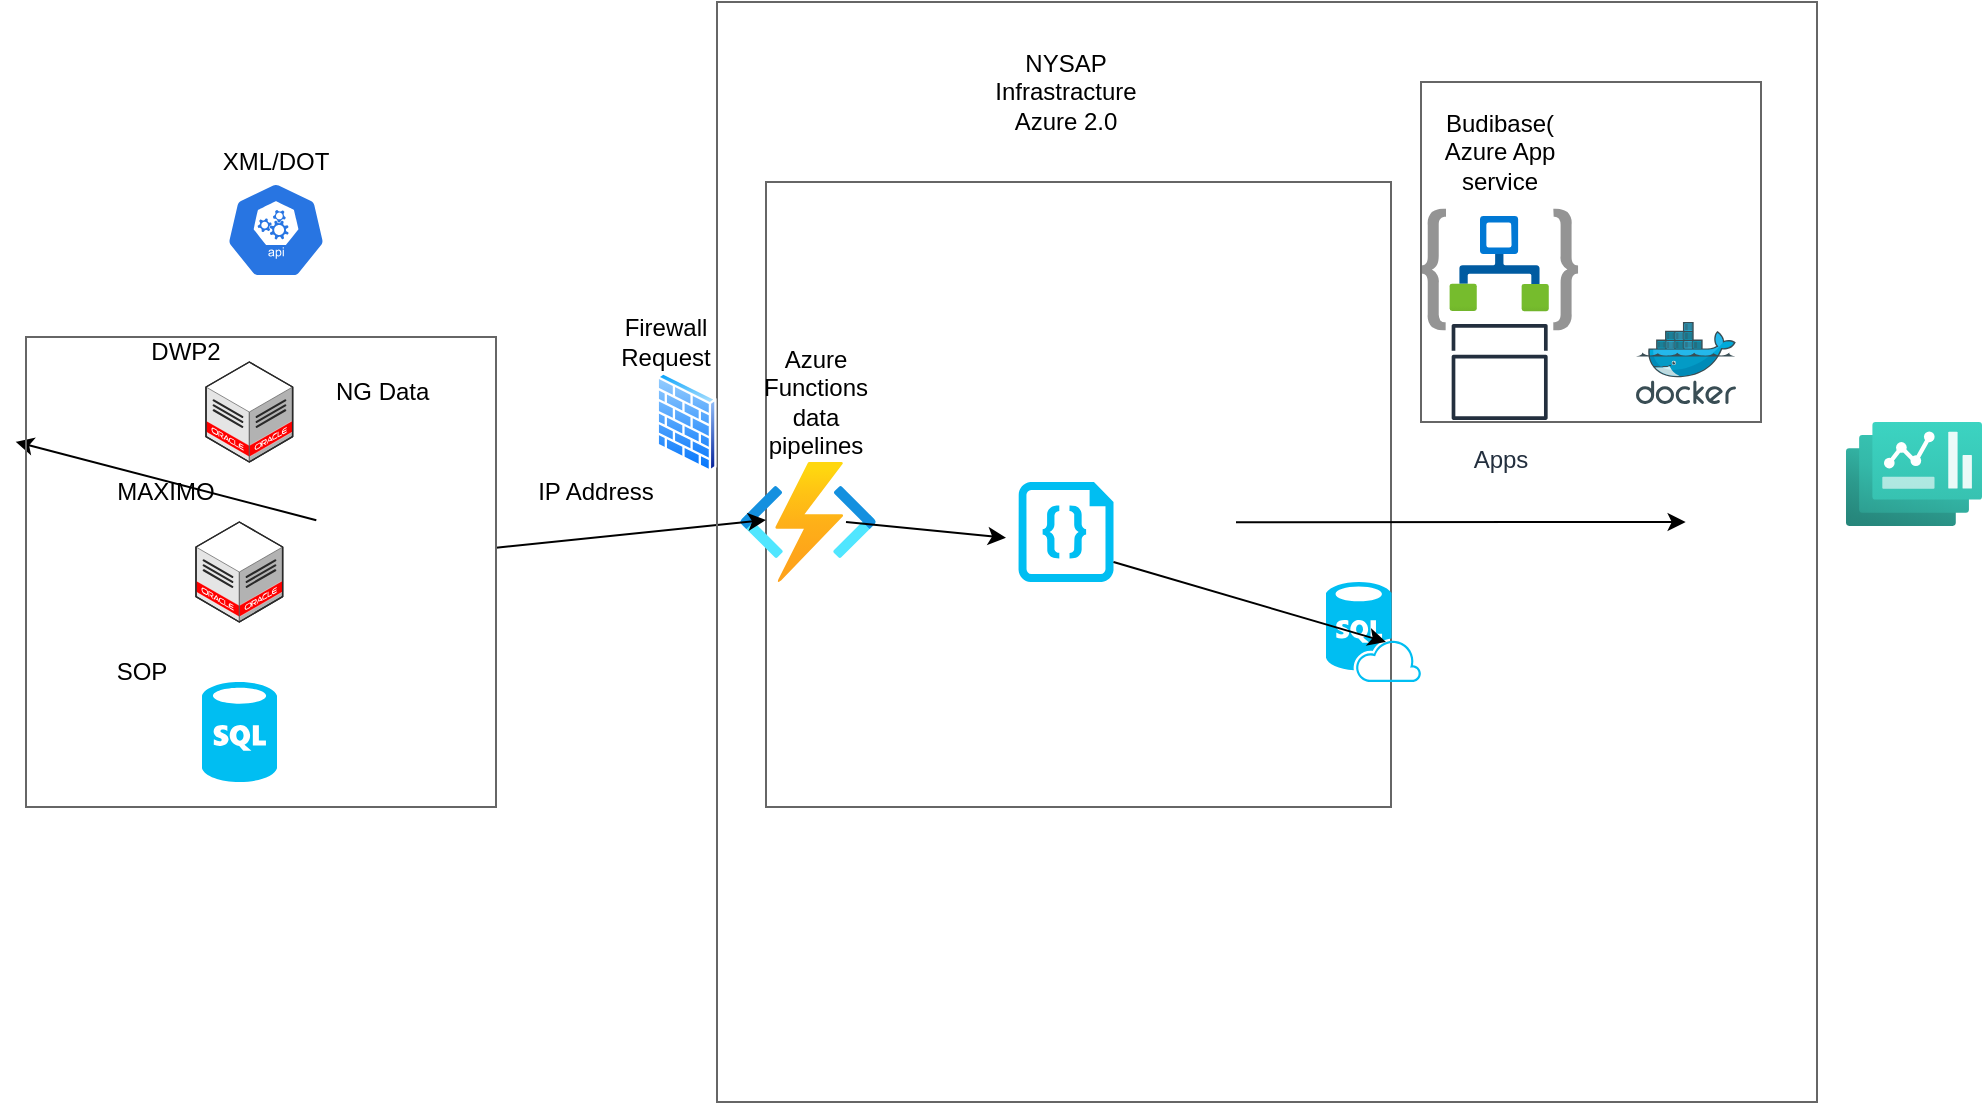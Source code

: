 <mxfile version="21.6.8" type="github">
  <diagram name="Page-1" id="aCAemqEQ7k2VGs6UA13f">
    <mxGraphModel dx="1772" dy="1681" grid="1" gridSize="10" guides="1" tooltips="1" connect="1" arrows="1" fold="1" page="1" pageScale="1" pageWidth="850" pageHeight="1100" math="0" shadow="0">
      <root>
        <mxCell id="0" />
        <mxCell id="1" parent="0" />
        <mxCell id="qrzukkUhEbSACDhmpOdy-1" value="" style="verticalLabelPosition=bottom;html=1;verticalAlign=top;strokeWidth=1;align=center;outlineConnect=0;dashed=0;outlineConnect=0;shape=mxgraph.aws3d.oracleDataCenter;fillColor=#ffffff;strokeColor=#5E5E5E;aspect=fixed;" parent="1" vertex="1">
          <mxGeometry x="90" y="90" width="43.31" height="50" as="geometry" />
        </mxCell>
        <mxCell id="qrzukkUhEbSACDhmpOdy-2" value="" style="verticalLabelPosition=bottom;html=1;verticalAlign=top;strokeWidth=1;align=center;outlineConnect=0;dashed=0;outlineConnect=0;shape=mxgraph.aws3d.oracleDataCenter;fillColor=#ffffff;strokeColor=#5E5E5E;aspect=fixed;" parent="1" vertex="1">
          <mxGeometry x="85" y="170" width="43.32" height="50" as="geometry" />
        </mxCell>
        <mxCell id="qrzukkUhEbSACDhmpOdy-3" value="" style="sketch=0;html=1;dashed=0;whitespace=wrap;fillColor=#2875E2;strokeColor=#ffffff;points=[[0.005,0.63,0],[0.1,0.2,0],[0.9,0.2,0],[0.5,0,0],[0.995,0.63,0],[0.72,0.99,0],[0.5,1,0],[0.28,0.99,0]];verticalLabelPosition=bottom;align=center;verticalAlign=top;shape=mxgraph.kubernetes.icon;prIcon=api" parent="1" vertex="1">
          <mxGeometry x="100" width="50" height="48" as="geometry" />
        </mxCell>
        <mxCell id="qrzukkUhEbSACDhmpOdy-4" value="" style="verticalLabelPosition=bottom;html=1;verticalAlign=top;align=center;strokeColor=none;fillColor=#00BEF2;shape=mxgraph.azure.sql_database;" parent="1" vertex="1">
          <mxGeometry x="88" y="250" width="37.5" height="50" as="geometry" />
        </mxCell>
        <mxCell id="AG-qAVcDoFYbE1f2QO8a-1" value="NG Data&amp;nbsp;" style="text;html=1;strokeColor=none;fillColor=none;align=center;verticalAlign=middle;whiteSpace=wrap;rounded=0;" vertex="1" parent="1">
          <mxGeometry x="150" y="90" width="60" height="30" as="geometry" />
        </mxCell>
        <mxCell id="AG-qAVcDoFYbE1f2QO8a-3" style="edgeStyle=orthogonalEdgeStyle;rounded=0;orthogonalLoop=1;jettySize=auto;html=1;exitX=0.5;exitY=0;exitDx=0;exitDy=0;" edge="1" parent="1" source="AG-qAVcDoFYbE1f2QO8a-2">
          <mxGeometry relative="1" as="geometry">
            <mxPoint x="125" y="-20" as="targetPoint" />
          </mxGeometry>
        </mxCell>
        <mxCell id="AG-qAVcDoFYbE1f2QO8a-2" value="XML/DOT&lt;br&gt;" style="text;html=1;strokeColor=none;fillColor=none;align=center;verticalAlign=middle;whiteSpace=wrap;rounded=0;" vertex="1" parent="1">
          <mxGeometry x="95" y="-20" width="60" height="20" as="geometry" />
        </mxCell>
        <mxCell id="AG-qAVcDoFYbE1f2QO8a-4" value="" style="whiteSpace=wrap;html=1;aspect=fixed;fillColor=none;strokeColor=#666666;shadow=0;gradientColor=#b3b3b3;" vertex="1" parent="1">
          <mxGeometry x="370" width="312.5" height="312.5" as="geometry" />
        </mxCell>
        <mxCell id="AG-qAVcDoFYbE1f2QO8a-5" value="" style="image;aspect=fixed;html=1;points=[];align=center;fontSize=12;image=img/lib/azure2/iot/Function_Apps.svg;" vertex="1" parent="1">
          <mxGeometry x="357" y="140" width="68" height="60" as="geometry" />
        </mxCell>
        <mxCell id="AG-qAVcDoFYbE1f2QO8a-6" value="DWP2" style="text;html=1;strokeColor=none;fillColor=none;align=center;verticalAlign=middle;whiteSpace=wrap;rounded=0;" vertex="1" parent="1">
          <mxGeometry x="50" y="70" width="60" height="30" as="geometry" />
        </mxCell>
        <mxCell id="AG-qAVcDoFYbE1f2QO8a-7" value="MAXIMO" style="text;html=1;strokeColor=none;fillColor=none;align=center;verticalAlign=middle;whiteSpace=wrap;rounded=0;" vertex="1" parent="1">
          <mxGeometry x="40" y="140" width="60" height="30" as="geometry" />
        </mxCell>
        <mxCell id="AG-qAVcDoFYbE1f2QO8a-8" value="SOP" style="text;html=1;strokeColor=none;fillColor=none;align=center;verticalAlign=middle;whiteSpace=wrap;rounded=0;" vertex="1" parent="1">
          <mxGeometry x="28" y="230" width="60" height="30" as="geometry" />
        </mxCell>
        <mxCell id="AG-qAVcDoFYbE1f2QO8a-12" value="" style="endArrow=classic;html=1;rounded=0;entryX=-0.022;entryY=0.223;entryDx=0;entryDy=0;entryPerimeter=0;" edge="1" parent="1" source="qrzukkUhEbSACDhmpOdy-5">
          <mxGeometry width="50" height="50" relative="1" as="geometry">
            <mxPoint x="145.17" y="169.1" as="sourcePoint" />
            <mxPoint x="370.0" y="169.005" as="targetPoint" />
          </mxGeometry>
        </mxCell>
        <mxCell id="AG-qAVcDoFYbE1f2QO8a-13" value="" style="verticalLabelPosition=bottom;html=1;verticalAlign=top;align=center;strokeColor=none;fillColor=#00BEF2;shape=mxgraph.azure.sql_database_sql_azure;" vertex="1" parent="1">
          <mxGeometry x="650" y="200" width="47.5" height="50" as="geometry" />
        </mxCell>
        <mxCell id="AG-qAVcDoFYbE1f2QO8a-14" value="" style="verticalLabelPosition=bottom;html=1;verticalAlign=top;align=center;strokeColor=none;fillColor=#00BEF2;shape=mxgraph.azure.code_file;pointerEvents=1;" vertex="1" parent="1">
          <mxGeometry x="496.25" y="150" width="47.5" height="50" as="geometry" />
        </mxCell>
        <mxCell id="AG-qAVcDoFYbE1f2QO8a-15" value="" style="endArrow=classic;html=1;rounded=0;entryX=-0.022;entryY=0.223;entryDx=0;entryDy=0;entryPerimeter=0;" edge="1" parent="1">
          <mxGeometry width="50" height="50" relative="1" as="geometry">
            <mxPoint x="605" y="170.1" as="sourcePoint" />
            <mxPoint x="829.83" y="170.005" as="targetPoint" />
          </mxGeometry>
        </mxCell>
        <mxCell id="AG-qAVcDoFYbE1f2QO8a-16" value="" style="image;aspect=fixed;html=1;points=[];align=center;fontSize=12;image=img/lib/azure2/other/Dashboard_Hub.svg;" vertex="1" parent="1">
          <mxGeometry x="910" y="120" width="68" height="52" as="geometry" />
        </mxCell>
        <mxCell id="AG-qAVcDoFYbE1f2QO8a-17" value="Apps" style="sketch=0;outlineConnect=0;fontColor=#232F3E;gradientColor=none;strokeColor=#232F3E;fillColor=#ffffff;dashed=0;verticalLabelPosition=bottom;verticalAlign=top;align=center;html=1;fontSize=12;fontStyle=0;aspect=fixed;shape=mxgraph.aws4.resourceIcon;resIcon=mxgraph.aws4.apps;" vertex="1" parent="1">
          <mxGeometry x="706.83" y="65" width="60" height="60" as="geometry" />
        </mxCell>
        <mxCell id="AG-qAVcDoFYbE1f2QO8a-18" value="" style="image;aspect=fixed;html=1;points=[];align=center;fontSize=12;image=img/lib/azure2/integration/Logic_Apps.svg;" vertex="1" parent="1">
          <mxGeometry x="697.5" y="13.23" width="78.66" height="61.04" as="geometry" />
        </mxCell>
        <mxCell id="AG-qAVcDoFYbE1f2QO8a-20" value="Budibase( Azure App service" style="text;html=1;strokeColor=none;fillColor=none;align=center;verticalAlign=middle;whiteSpace=wrap;rounded=0;" vertex="1" parent="1">
          <mxGeometry x="706.83" y="-30" width="60" height="30" as="geometry" />
        </mxCell>
        <mxCell id="AG-qAVcDoFYbE1f2QO8a-21" value="Azure Functions data pipelines&lt;br&gt;" style="text;html=1;strokeColor=none;fillColor=none;align=center;verticalAlign=middle;whiteSpace=wrap;rounded=0;" vertex="1" parent="1">
          <mxGeometry x="365" y="95" width="60" height="30" as="geometry" />
        </mxCell>
        <mxCell id="AG-qAVcDoFYbE1f2QO8a-22" value="" style="whiteSpace=wrap;html=1;aspect=fixed;fillColor=none;strokeColor=#666666;shadow=0;gradientColor=#b3b3b3;" vertex="1" parent="1">
          <mxGeometry x="345.5" y="-90" width="550" height="550" as="geometry" />
        </mxCell>
        <mxCell id="AG-qAVcDoFYbE1f2QO8a-23" value="NYSAP Infrastracture Azure 2.0" style="text;html=1;strokeColor=none;fillColor=none;align=center;verticalAlign=middle;whiteSpace=wrap;rounded=0;" vertex="1" parent="1">
          <mxGeometry x="490" y="-60" width="60" height="30" as="geometry" />
        </mxCell>
        <mxCell id="AG-qAVcDoFYbE1f2QO8a-24" value="" style="endArrow=classic;html=1;rounded=0;" edge="1" parent="1">
          <mxGeometry width="50" height="50" relative="1" as="geometry">
            <mxPoint x="410" y="170" as="sourcePoint" />
            <mxPoint x="490" y="177.9" as="targetPoint" />
          </mxGeometry>
        </mxCell>
        <mxCell id="AG-qAVcDoFYbE1f2QO8a-37" value="" style="endArrow=classic;html=1;rounded=0;" edge="1" parent="1">
          <mxGeometry width="50" height="50" relative="1" as="geometry">
            <mxPoint x="543.75" y="190" as="sourcePoint" />
            <mxPoint x="680" y="230" as="targetPoint" />
          </mxGeometry>
        </mxCell>
        <mxCell id="AG-qAVcDoFYbE1f2QO8a-41" value="" style="whiteSpace=wrap;html=1;aspect=fixed;fillColor=none;strokeColor=#666666;shadow=0;gradientColor=#b3b3b3;" vertex="1" parent="1">
          <mxGeometry x="697.5" y="-50" width="170" height="170" as="geometry" />
        </mxCell>
        <mxCell id="AG-qAVcDoFYbE1f2QO8a-42" value="" style="image;sketch=0;aspect=fixed;html=1;points=[];align=center;fontSize=12;image=img/lib/mscae/Docker.svg;" vertex="1" parent="1">
          <mxGeometry x="805" y="70" width="50" height="41" as="geometry" />
        </mxCell>
        <mxCell id="AG-qAVcDoFYbE1f2QO8a-43" value="IP Address" style="text;html=1;strokeColor=none;fillColor=none;align=center;verticalAlign=middle;whiteSpace=wrap;rounded=0;" vertex="1" parent="1">
          <mxGeometry x="255" y="140" width="60" height="30" as="geometry" />
        </mxCell>
        <mxCell id="AG-qAVcDoFYbE1f2QO8a-47" value="" style="image;aspect=fixed;perimeter=ellipsePerimeter;html=1;align=center;shadow=0;dashed=0;spacingTop=3;image=img/lib/active_directory/firewall.svg;" vertex="1" parent="1">
          <mxGeometry x="315" y="95" width="30.5" height="50" as="geometry" />
        </mxCell>
        <mxCell id="AG-qAVcDoFYbE1f2QO8a-48" value="Firewall&lt;br&gt;Request" style="text;html=1;strokeColor=none;fillColor=none;align=center;verticalAlign=middle;whiteSpace=wrap;rounded=0;" vertex="1" parent="1">
          <mxGeometry x="290" y="65" width="60" height="30" as="geometry" />
        </mxCell>
        <mxCell id="AG-qAVcDoFYbE1f2QO8a-49" value="" style="endArrow=classic;html=1;rounded=0;entryX=-0.022;entryY=0.223;entryDx=0;entryDy=0;entryPerimeter=0;" edge="1" parent="1" target="qrzukkUhEbSACDhmpOdy-5">
          <mxGeometry width="50" height="50" relative="1" as="geometry">
            <mxPoint x="145.17" y="169.1" as="sourcePoint" />
            <mxPoint x="370.0" y="169.005" as="targetPoint" />
          </mxGeometry>
        </mxCell>
        <mxCell id="qrzukkUhEbSACDhmpOdy-5" value="" style="whiteSpace=wrap;html=1;aspect=fixed;fillColor=none;strokeColor=#666666;shadow=0;gradientColor=#b3b3b3;" parent="1" vertex="1">
          <mxGeometry y="77.5" width="235" height="235" as="geometry" />
        </mxCell>
      </root>
    </mxGraphModel>
  </diagram>
</mxfile>
